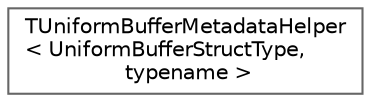 digraph "Graphical Class Hierarchy"
{
 // INTERACTIVE_SVG=YES
 // LATEX_PDF_SIZE
  bgcolor="transparent";
  edge [fontname=Helvetica,fontsize=10,labelfontname=Helvetica,labelfontsize=10];
  node [fontname=Helvetica,fontsize=10,shape=box,height=0.2,width=0.4];
  rankdir="LR";
  Node0 [id="Node000000",label="TUniformBufferMetadataHelper\l\< UniformBufferStructType,\l typename \>",height=0.2,width=0.4,color="grey40", fillcolor="white", style="filled",URL="$d8/d25/structTUniformBufferMetadataHelper.html",tooltip="Retrieve the metadata of a UB type."];
}
